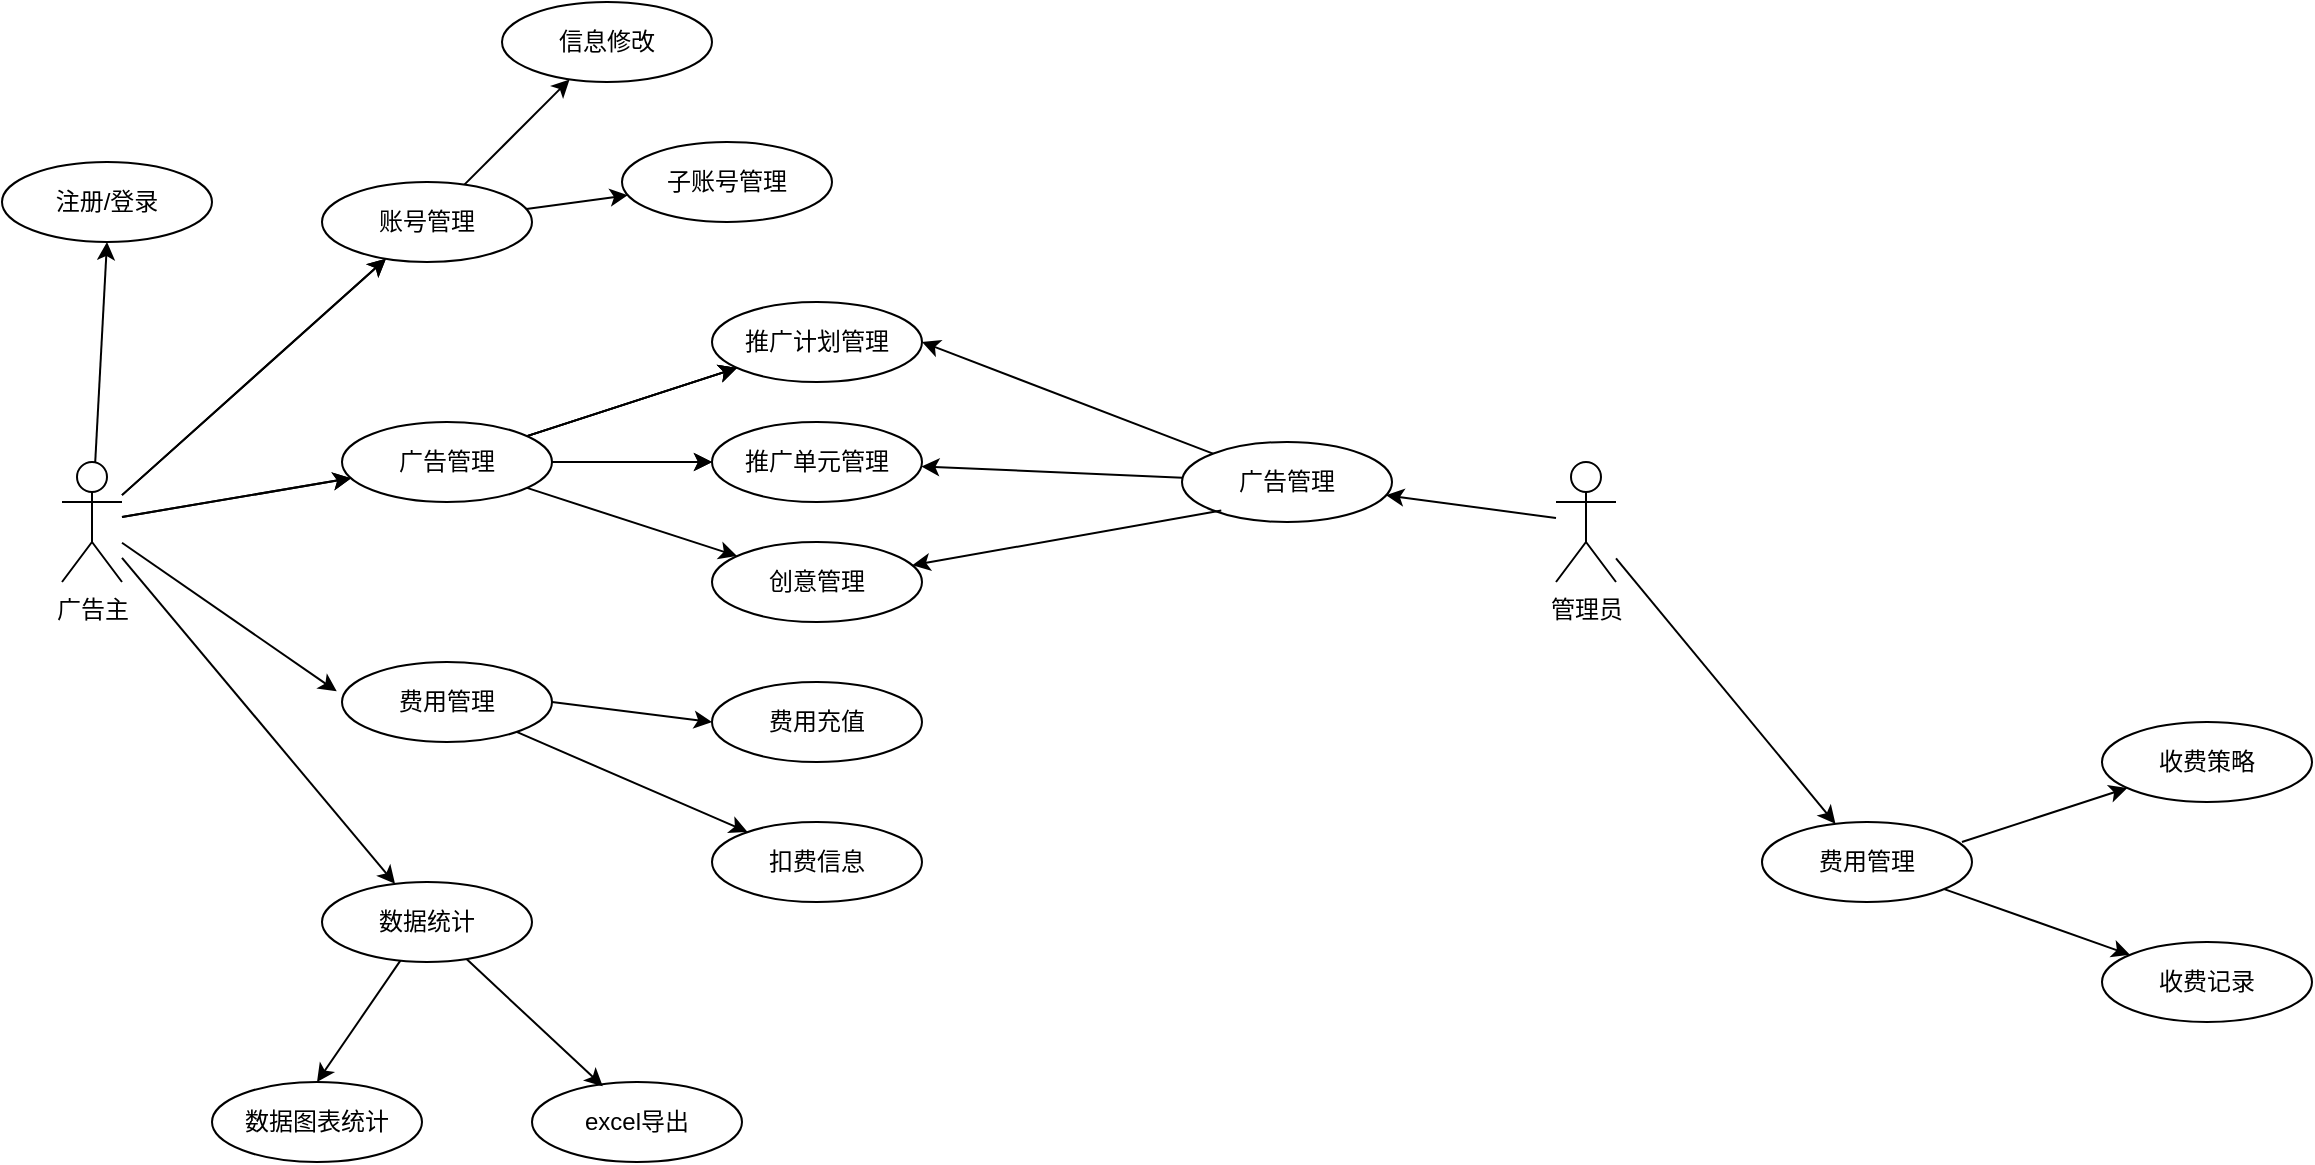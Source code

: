 <mxfile version="16.0.3" type="github">
  <diagram id="FJhuC2eFgf-oeFn7AO8q" name="第 1 页">
    <mxGraphModel dx="677" dy="1550" grid="1" gridSize="10" guides="1" tooltips="1" connect="1" arrows="1" fold="1" page="1" pageScale="1" pageWidth="827" pageHeight="1169" math="0" shadow="0">
      <root>
        <mxCell id="0" />
        <mxCell id="1" parent="0" />
        <mxCell id="cUa09dOFFUTp6RKTz9aB-4" value="" style="rounded=0;orthogonalLoop=1;jettySize=auto;html=1;" parent="1" source="cUa09dOFFUTp6RKTz9aB-1" target="cUa09dOFFUTp6RKTz9aB-3" edge="1">
          <mxGeometry relative="1" as="geometry" />
        </mxCell>
        <mxCell id="cUa09dOFFUTp6RKTz9aB-6" value="" style="edgeStyle=none;rounded=0;orthogonalLoop=1;jettySize=auto;html=1;" parent="1" source="cUa09dOFFUTp6RKTz9aB-1" target="cUa09dOFFUTp6RKTz9aB-3" edge="1">
          <mxGeometry relative="1" as="geometry" />
        </mxCell>
        <mxCell id="cUa09dOFFUTp6RKTz9aB-8" value="" style="edgeStyle=none;rounded=0;orthogonalLoop=1;jettySize=auto;html=1;" parent="1" source="cUa09dOFFUTp6RKTz9aB-1" target="cUa09dOFFUTp6RKTz9aB-7" edge="1">
          <mxGeometry relative="1" as="geometry" />
        </mxCell>
        <mxCell id="zcABNqmIeKitV1Lr5QLJ-26" value="" style="edgeStyle=none;rounded=0;orthogonalLoop=1;jettySize=auto;html=1;" parent="1" source="cUa09dOFFUTp6RKTz9aB-1" target="cUa09dOFFUTp6RKTz9aB-7" edge="1">
          <mxGeometry relative="1" as="geometry" />
        </mxCell>
        <mxCell id="cUa09dOFFUTp6RKTz9aB-1" value="广告主" style="shape=umlActor;verticalLabelPosition=bottom;verticalAlign=top;html=1;" parent="1" vertex="1">
          <mxGeometry x="50" y="190" width="30" height="60" as="geometry" />
        </mxCell>
        <mxCell id="zcABNqmIeKitV1Lr5QLJ-4" value="" style="edgeStyle=none;rounded=0;orthogonalLoop=1;jettySize=auto;html=1;" parent="1" source="cUa09dOFFUTp6RKTz9aB-3" target="zcABNqmIeKitV1Lr5QLJ-3" edge="1">
          <mxGeometry relative="1" as="geometry" />
        </mxCell>
        <mxCell id="zcABNqmIeKitV1Lr5QLJ-6" value="" style="edgeStyle=none;rounded=0;orthogonalLoop=1;jettySize=auto;html=1;" parent="1" source="cUa09dOFFUTp6RKTz9aB-3" target="zcABNqmIeKitV1Lr5QLJ-5" edge="1">
          <mxGeometry relative="1" as="geometry" />
        </mxCell>
        <mxCell id="cUa09dOFFUTp6RKTz9aB-3" value="&lt;span&gt;账号管理&lt;/span&gt;" style="ellipse;whiteSpace=wrap;html=1;verticalAlign=middle;labelPosition=center;verticalLabelPosition=middle;align=center;container=0;" parent="1" vertex="1">
          <mxGeometry x="180" y="50" width="105" height="40" as="geometry" />
        </mxCell>
        <mxCell id="zcABNqmIeKitV1Lr5QLJ-11" value="" style="edgeStyle=none;rounded=0;orthogonalLoop=1;jettySize=auto;html=1;" parent="1" source="cUa09dOFFUTp6RKTz9aB-7" target="zcABNqmIeKitV1Lr5QLJ-10" edge="1">
          <mxGeometry relative="1" as="geometry" />
        </mxCell>
        <mxCell id="zcABNqmIeKitV1Lr5QLJ-12" value="" style="edgeStyle=none;rounded=0;orthogonalLoop=1;jettySize=auto;html=1;" parent="1" source="cUa09dOFFUTp6RKTz9aB-7" target="zcABNqmIeKitV1Lr5QLJ-10" edge="1">
          <mxGeometry relative="1" as="geometry" />
        </mxCell>
        <mxCell id="zcABNqmIeKitV1Lr5QLJ-13" value="" style="edgeStyle=none;rounded=0;orthogonalLoop=1;jettySize=auto;html=1;" parent="1" source="cUa09dOFFUTp6RKTz9aB-7" target="zcABNqmIeKitV1Lr5QLJ-10" edge="1">
          <mxGeometry relative="1" as="geometry" />
        </mxCell>
        <mxCell id="zcABNqmIeKitV1Lr5QLJ-15" value="" style="edgeStyle=none;rounded=0;orthogonalLoop=1;jettySize=auto;html=1;" parent="1" source="cUa09dOFFUTp6RKTz9aB-7" target="zcABNqmIeKitV1Lr5QLJ-14" edge="1">
          <mxGeometry relative="1" as="geometry" />
        </mxCell>
        <mxCell id="zcABNqmIeKitV1Lr5QLJ-16" value="" style="edgeStyle=none;rounded=0;orthogonalLoop=1;jettySize=auto;html=1;" parent="1" source="cUa09dOFFUTp6RKTz9aB-7" target="zcABNqmIeKitV1Lr5QLJ-14" edge="1">
          <mxGeometry relative="1" as="geometry" />
        </mxCell>
        <mxCell id="zcABNqmIeKitV1Lr5QLJ-18" value="" style="edgeStyle=none;rounded=0;orthogonalLoop=1;jettySize=auto;html=1;" parent="1" source="cUa09dOFFUTp6RKTz9aB-7" target="zcABNqmIeKitV1Lr5QLJ-17" edge="1">
          <mxGeometry relative="1" as="geometry" />
        </mxCell>
        <mxCell id="cUa09dOFFUTp6RKTz9aB-7" value="广告管理" style="ellipse;whiteSpace=wrap;html=1;verticalAlign=middle;" parent="1" vertex="1">
          <mxGeometry x="190" y="170" width="105" height="40" as="geometry" />
        </mxCell>
        <mxCell id="zcABNqmIeKitV1Lr5QLJ-37" style="edgeStyle=none;rounded=0;orthogonalLoop=1;jettySize=auto;html=1;exitX=1;exitY=0.5;exitDx=0;exitDy=0;entryX=0;entryY=0.5;entryDx=0;entryDy=0;" parent="1" source="cUa09dOFFUTp6RKTz9aB-9" target="zcABNqmIeKitV1Lr5QLJ-35" edge="1">
          <mxGeometry relative="1" as="geometry" />
        </mxCell>
        <mxCell id="zcABNqmIeKitV1Lr5QLJ-38" style="edgeStyle=none;rounded=0;orthogonalLoop=1;jettySize=auto;html=1;" parent="1" source="cUa09dOFFUTp6RKTz9aB-9" target="zcABNqmIeKitV1Lr5QLJ-36" edge="1">
          <mxGeometry relative="1" as="geometry" />
        </mxCell>
        <mxCell id="cUa09dOFFUTp6RKTz9aB-9" value="费用管理" style="ellipse;whiteSpace=wrap;html=1;verticalAlign=middle;" parent="1" vertex="1">
          <mxGeometry x="190" y="290" width="105" height="40" as="geometry" />
        </mxCell>
        <mxCell id="cUa09dOFFUTp6RKTz9aB-10" value="" style="endArrow=classic;html=1;rounded=0;entryX=-0.025;entryY=0.367;entryDx=0;entryDy=0;entryPerimeter=0;" parent="1" source="cUa09dOFFUTp6RKTz9aB-1" target="cUa09dOFFUTp6RKTz9aB-9" edge="1">
          <mxGeometry width="50" height="50" relative="1" as="geometry">
            <mxPoint x="130" y="180" as="sourcePoint" />
            <mxPoint x="100" y="250" as="targetPoint" />
          </mxGeometry>
        </mxCell>
        <mxCell id="cUa09dOFFUTp6RKTz9aB-11" value="数据统计" style="ellipse;whiteSpace=wrap;html=1;verticalAlign=middle;" parent="1" vertex="1">
          <mxGeometry x="180" y="400" width="105" height="40" as="geometry" />
        </mxCell>
        <mxCell id="cUa09dOFFUTp6RKTz9aB-12" value="" style="endArrow=classic;html=1;rounded=0;" parent="1" source="cUa09dOFFUTp6RKTz9aB-1" target="cUa09dOFFUTp6RKTz9aB-11" edge="1">
          <mxGeometry width="50" height="50" relative="1" as="geometry">
            <mxPoint x="93" y="280.003" as="sourcePoint" />
            <mxPoint x="190" y="368.36" as="targetPoint" />
          </mxGeometry>
        </mxCell>
        <mxCell id="zcABNqmIeKitV1Lr5QLJ-3" value="信息修改" style="ellipse;whiteSpace=wrap;html=1;verticalAlign=middle;labelPosition=center;verticalLabelPosition=middle;align=center;" parent="1" vertex="1">
          <mxGeometry x="270" y="-40" width="105" height="40" as="geometry" />
        </mxCell>
        <mxCell id="zcABNqmIeKitV1Lr5QLJ-5" value="子账号管理" style="ellipse;whiteSpace=wrap;html=1;verticalAlign=middle;labelPosition=center;verticalLabelPosition=middle;align=center;" parent="1" vertex="1">
          <mxGeometry x="330" y="30" width="105" height="40" as="geometry" />
        </mxCell>
        <mxCell id="zcABNqmIeKitV1Lr5QLJ-9" value="" style="endArrow=classic;html=1;rounded=0;entryX=0.5;entryY=1;entryDx=0;entryDy=0;" parent="1" source="cUa09dOFFUTp6RKTz9aB-1" target="zcABNqmIeKitV1Lr5QLJ-31" edge="1">
          <mxGeometry width="50" height="50" relative="1" as="geometry">
            <mxPoint x="40" y="260" as="sourcePoint" />
            <mxPoint x="65" y="80" as="targetPoint" />
          </mxGeometry>
        </mxCell>
        <mxCell id="zcABNqmIeKitV1Lr5QLJ-10" value="推广计划管理" style="ellipse;whiteSpace=wrap;html=1;verticalAlign=middle;" parent="1" vertex="1">
          <mxGeometry x="375" y="110" width="105" height="40" as="geometry" />
        </mxCell>
        <mxCell id="zcABNqmIeKitV1Lr5QLJ-14" value="推广单元管理" style="ellipse;whiteSpace=wrap;html=1;verticalAlign=middle;" parent="1" vertex="1">
          <mxGeometry x="375" y="170" width="105" height="40" as="geometry" />
        </mxCell>
        <mxCell id="zcABNqmIeKitV1Lr5QLJ-17" value="创意管理" style="ellipse;whiteSpace=wrap;html=1;verticalAlign=middle;" parent="1" vertex="1">
          <mxGeometry x="375" y="230" width="105" height="40" as="geometry" />
        </mxCell>
        <mxCell id="zcABNqmIeKitV1Lr5QLJ-31" value="&lt;span&gt;注册/登录&lt;/span&gt;" style="ellipse;whiteSpace=wrap;html=1;verticalAlign=middle;labelPosition=center;verticalLabelPosition=middle;align=center;" parent="1" vertex="1">
          <mxGeometry x="20" y="40" width="105" height="40" as="geometry" />
        </mxCell>
        <mxCell id="zcABNqmIeKitV1Lr5QLJ-35" value="费用充值" style="ellipse;whiteSpace=wrap;html=1;verticalAlign=middle;labelPosition=center;verticalLabelPosition=middle;align=center;" parent="1" vertex="1">
          <mxGeometry x="375" y="300" width="105" height="40" as="geometry" />
        </mxCell>
        <mxCell id="zcABNqmIeKitV1Lr5QLJ-36" value="扣费信息" style="ellipse;whiteSpace=wrap;html=1;verticalAlign=middle;labelPosition=center;verticalLabelPosition=middle;align=center;" parent="1" vertex="1">
          <mxGeometry x="375" y="370" width="105" height="40" as="geometry" />
        </mxCell>
        <mxCell id="zcABNqmIeKitV1Lr5QLJ-39" value="数据图表统计" style="ellipse;whiteSpace=wrap;html=1;verticalAlign=middle;labelPosition=center;verticalLabelPosition=middle;align=center;" parent="1" vertex="1">
          <mxGeometry x="125" y="500" width="105" height="40" as="geometry" />
        </mxCell>
        <mxCell id="zcABNqmIeKitV1Lr5QLJ-40" value="excel导出" style="ellipse;whiteSpace=wrap;html=1;verticalAlign=middle;labelPosition=center;verticalLabelPosition=middle;align=center;" parent="1" vertex="1">
          <mxGeometry x="285" y="500" width="105" height="40" as="geometry" />
        </mxCell>
        <mxCell id="zcABNqmIeKitV1Lr5QLJ-41" value="" style="endArrow=classic;html=1;rounded=0;entryX=0.5;entryY=0;entryDx=0;entryDy=0;" parent="1" source="cUa09dOFFUTp6RKTz9aB-11" target="zcABNqmIeKitV1Lr5QLJ-39" edge="1">
          <mxGeometry width="50" height="50" relative="1" as="geometry">
            <mxPoint x="100" y="500" as="sourcePoint" />
            <mxPoint x="150" y="450" as="targetPoint" />
          </mxGeometry>
        </mxCell>
        <mxCell id="zcABNqmIeKitV1Lr5QLJ-42" value="" style="endArrow=classic;html=1;rounded=0;entryX=0.337;entryY=0.053;entryDx=0;entryDy=0;entryPerimeter=0;" parent="1" source="cUa09dOFFUTp6RKTz9aB-11" target="zcABNqmIeKitV1Lr5QLJ-40" edge="1">
          <mxGeometry width="50" height="50" relative="1" as="geometry">
            <mxPoint x="300" y="500" as="sourcePoint" />
            <mxPoint x="350" y="450" as="targetPoint" />
          </mxGeometry>
        </mxCell>
        <mxCell id="tuVvhhCi2KmA-Q8s3nN8-1" value="管理员" style="shape=umlActor;verticalLabelPosition=bottom;verticalAlign=top;html=1;" parent="1" vertex="1">
          <mxGeometry x="797" y="190" width="30" height="60" as="geometry" />
        </mxCell>
        <mxCell id="tuVvhhCi2KmA-Q8s3nN8-2" value="费用管理" style="ellipse;whiteSpace=wrap;html=1;verticalAlign=middle;labelPosition=center;verticalLabelPosition=middle;align=center;" parent="1" vertex="1">
          <mxGeometry x="900" y="370" width="105" height="40" as="geometry" />
        </mxCell>
        <mxCell id="tuVvhhCi2KmA-Q8s3nN8-3" value="收费策略" style="ellipse;whiteSpace=wrap;html=1;verticalAlign=middle;labelPosition=center;verticalLabelPosition=middle;align=center;" parent="1" vertex="1">
          <mxGeometry x="1070" y="320" width="105" height="40" as="geometry" />
        </mxCell>
        <mxCell id="tuVvhhCi2KmA-Q8s3nN8-4" value="收费记录" style="ellipse;whiteSpace=wrap;html=1;verticalAlign=middle;labelPosition=center;verticalLabelPosition=middle;align=center;" parent="1" vertex="1">
          <mxGeometry x="1070" y="430" width="105" height="40" as="geometry" />
        </mxCell>
        <mxCell id="tuVvhhCi2KmA-Q8s3nN8-5" value="" style="endArrow=classic;html=1;rounded=0;" parent="1" source="tuVvhhCi2KmA-Q8s3nN8-1" target="tuVvhhCi2KmA-Q8s3nN8-2" edge="1">
          <mxGeometry width="50" height="50" relative="1" as="geometry">
            <mxPoint x="780" y="370" as="sourcePoint" />
            <mxPoint x="830" y="320" as="targetPoint" />
          </mxGeometry>
        </mxCell>
        <mxCell id="tuVvhhCi2KmA-Q8s3nN8-6" value="" style="endArrow=classic;html=1;rounded=0;exitX=0.952;exitY=0.25;exitDx=0;exitDy=0;exitPerimeter=0;" parent="1" source="tuVvhhCi2KmA-Q8s3nN8-2" target="tuVvhhCi2KmA-Q8s3nN8-3" edge="1">
          <mxGeometry width="50" height="50" relative="1" as="geometry">
            <mxPoint x="1010" y="400" as="sourcePoint" />
            <mxPoint x="1060" y="350" as="targetPoint" />
          </mxGeometry>
        </mxCell>
        <mxCell id="tuVvhhCi2KmA-Q8s3nN8-7" value="" style="endArrow=classic;html=1;rounded=0;" parent="1" source="tuVvhhCi2KmA-Q8s3nN8-2" target="tuVvhhCi2KmA-Q8s3nN8-4" edge="1">
          <mxGeometry width="50" height="50" relative="1" as="geometry">
            <mxPoint x="960" y="490" as="sourcePoint" />
            <mxPoint x="1010" y="440" as="targetPoint" />
          </mxGeometry>
        </mxCell>
        <mxCell id="8Yya0hd2YF8_Lr1n_f4S-1" value="广告管理" style="ellipse;whiteSpace=wrap;html=1;verticalAlign=middle;" vertex="1" parent="1">
          <mxGeometry x="610" y="180" width="105" height="40" as="geometry" />
        </mxCell>
        <mxCell id="8Yya0hd2YF8_Lr1n_f4S-2" value="" style="endArrow=classic;html=1;rounded=0;entryX=1;entryY=0.5;entryDx=0;entryDy=0;" edge="1" parent="1" source="8Yya0hd2YF8_Lr1n_f4S-1" target="zcABNqmIeKitV1Lr5QLJ-10">
          <mxGeometry width="50" height="50" relative="1" as="geometry">
            <mxPoint x="570" y="320" as="sourcePoint" />
            <mxPoint x="620" y="270" as="targetPoint" />
          </mxGeometry>
        </mxCell>
        <mxCell id="8Yya0hd2YF8_Lr1n_f4S-3" value="" style="endArrow=classic;html=1;rounded=0;" edge="1" parent="1" source="8Yya0hd2YF8_Lr1n_f4S-1" target="zcABNqmIeKitV1Lr5QLJ-14">
          <mxGeometry width="50" height="50" relative="1" as="geometry">
            <mxPoint x="635.456" y="195.828" as="sourcePoint" />
            <mxPoint x="490" y="140" as="targetPoint" />
          </mxGeometry>
        </mxCell>
        <mxCell id="8Yya0hd2YF8_Lr1n_f4S-4" value="" style="endArrow=classic;html=1;rounded=0;exitX=0.187;exitY=0.857;exitDx=0;exitDy=0;exitPerimeter=0;" edge="1" parent="1" source="8Yya0hd2YF8_Lr1n_f4S-1" target="zcABNqmIeKitV1Lr5QLJ-17">
          <mxGeometry width="50" height="50" relative="1" as="geometry">
            <mxPoint x="645.456" y="205.828" as="sourcePoint" />
            <mxPoint x="500" y="150" as="targetPoint" />
          </mxGeometry>
        </mxCell>
        <mxCell id="8Yya0hd2YF8_Lr1n_f4S-5" value="" style="endArrow=classic;html=1;rounded=0;" edge="1" parent="1" source="tuVvhhCi2KmA-Q8s3nN8-1" target="8Yya0hd2YF8_Lr1n_f4S-1">
          <mxGeometry width="50" height="50" relative="1" as="geometry">
            <mxPoint x="639.635" y="224.28" as="sourcePoint" />
            <mxPoint x="485.117" y="251.577" as="targetPoint" />
          </mxGeometry>
        </mxCell>
      </root>
    </mxGraphModel>
  </diagram>
</mxfile>
